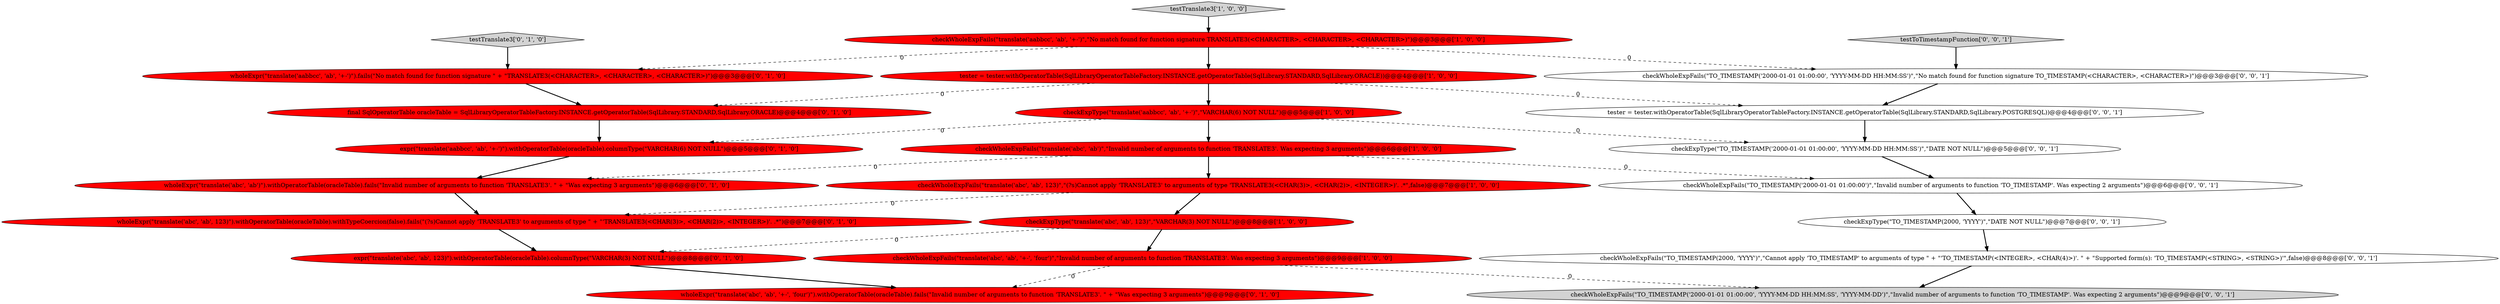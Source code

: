 digraph {
19 [style = filled, label = "checkWholeExpFails(\"TO_TIMESTAMP('2000-01-01 01:00:00', 'YYYY-MM-DD HH:MM:SS')\",\"No match found for function signature TO_TIMESTAMP\(<CHARACTER>, <CHARACTER>\)\")@@@3@@@['0', '0', '1']", fillcolor = white, shape = ellipse image = "AAA0AAABBB3BBB"];
23 [style = filled, label = "tester = tester.withOperatorTable(SqlLibraryOperatorTableFactory.INSTANCE.getOperatorTable(SqlLibrary.STANDARD,SqlLibrary.POSTGRESQL))@@@4@@@['0', '0', '1']", fillcolor = white, shape = ellipse image = "AAA0AAABBB3BBB"];
15 [style = filled, label = "expr(\"translate('abc', 'ab', 123)\").withOperatorTable(oracleTable).columnType(\"VARCHAR(3) NOT NULL\")@@@8@@@['0', '1', '0']", fillcolor = red, shape = ellipse image = "AAA1AAABBB2BBB"];
8 [style = filled, label = "final SqlOperatorTable oracleTable = SqlLibraryOperatorTableFactory.INSTANCE.getOperatorTable(SqlLibrary.STANDARD,SqlLibrary.ORACLE)@@@4@@@['0', '1', '0']", fillcolor = red, shape = ellipse image = "AAA1AAABBB2BBB"];
10 [style = filled, label = "wholeExpr(\"translate('abc', 'ab', '+-', 'four')\").withOperatorTable(oracleTable).fails(\"Invalid number of arguments to function 'TRANSLATE3'. \" + \"Was expecting 3 arguments\")@@@9@@@['0', '1', '0']", fillcolor = red, shape = ellipse image = "AAA1AAABBB2BBB"];
2 [style = filled, label = "checkExpType(\"translate('abc', 'ab', 123)\",\"VARCHAR(3) NOT NULL\")@@@8@@@['1', '0', '0']", fillcolor = red, shape = ellipse image = "AAA1AAABBB1BBB"];
18 [style = filled, label = "checkWholeExpFails(\"TO_TIMESTAMP('2000-01-01 01:00:00', 'YYYY-MM-DD HH:MM:SS', 'YYYY-MM-DD')\",\"Invalid number of arguments to function 'TO_TIMESTAMP'. Was expecting 2 arguments\")@@@9@@@['0', '0', '1']", fillcolor = lightgray, shape = ellipse image = "AAA0AAABBB3BBB"];
5 [style = filled, label = "tester = tester.withOperatorTable(SqlLibraryOperatorTableFactory.INSTANCE.getOperatorTable(SqlLibrary.STANDARD,SqlLibrary.ORACLE))@@@4@@@['1', '0', '0']", fillcolor = red, shape = ellipse image = "AAA1AAABBB1BBB"];
7 [style = filled, label = "testTranslate3['1', '0', '0']", fillcolor = lightgray, shape = diamond image = "AAA0AAABBB1BBB"];
13 [style = filled, label = "wholeExpr(\"translate('abc', 'ab', 123)\").withOperatorTable(oracleTable).withTypeCoercion(false).fails(\"(?s)Cannot apply 'TRANSLATE3' to arguments of type \" + \"'TRANSLATE3\(<CHAR\(3\)>, <CHAR\(2\)>, <INTEGER>\)'\. .*\")@@@7@@@['0', '1', '0']", fillcolor = red, shape = ellipse image = "AAA1AAABBB2BBB"];
20 [style = filled, label = "checkExpType(\"TO_TIMESTAMP(2000, 'YYYY')\",\"DATE NOT NULL\")@@@7@@@['0', '0', '1']", fillcolor = white, shape = ellipse image = "AAA0AAABBB3BBB"];
21 [style = filled, label = "testToTimestampFunction['0', '0', '1']", fillcolor = lightgray, shape = diamond image = "AAA0AAABBB3BBB"];
17 [style = filled, label = "checkWholeExpFails(\"TO_TIMESTAMP('2000-01-01 01:00:00')\",\"Invalid number of arguments to function 'TO_TIMESTAMP'. Was expecting 2 arguments\")@@@6@@@['0', '0', '1']", fillcolor = white, shape = ellipse image = "AAA0AAABBB3BBB"];
9 [style = filled, label = "testTranslate3['0', '1', '0']", fillcolor = lightgray, shape = diamond image = "AAA0AAABBB2BBB"];
4 [style = filled, label = "checkWholeExpFails(\"translate('abc', 'ab')\",\"Invalid number of arguments to function 'TRANSLATE3'. Was expecting 3 arguments\")@@@6@@@['1', '0', '0']", fillcolor = red, shape = ellipse image = "AAA1AAABBB1BBB"];
12 [style = filled, label = "expr(\"translate('aabbcc', 'ab', '+-')\").withOperatorTable(oracleTable).columnType(\"VARCHAR(6) NOT NULL\")@@@5@@@['0', '1', '0']", fillcolor = red, shape = ellipse image = "AAA1AAABBB2BBB"];
1 [style = filled, label = "checkWholeExpFails(\"translate('abc', 'ab', 123)\",\"(?s)Cannot apply 'TRANSLATE3' to arguments of type 'TRANSLATE3\(<CHAR\(3\)>, <CHAR\(2\)>, <INTEGER>\)'\. .*\",false)@@@7@@@['1', '0', '0']", fillcolor = red, shape = ellipse image = "AAA1AAABBB1BBB"];
11 [style = filled, label = "wholeExpr(\"translate('abc', 'ab')\").withOperatorTable(oracleTable).fails(\"Invalid number of arguments to function 'TRANSLATE3'. \" + \"Was expecting 3 arguments\")@@@6@@@['0', '1', '0']", fillcolor = red, shape = ellipse image = "AAA1AAABBB2BBB"];
6 [style = filled, label = "checkWholeExpFails(\"translate('aabbcc', 'ab', '+-')\",\"No match found for function signature TRANSLATE3\(<CHARACTER>, <CHARACTER>, <CHARACTER>\)\")@@@3@@@['1', '0', '0']", fillcolor = red, shape = ellipse image = "AAA1AAABBB1BBB"];
22 [style = filled, label = "checkWholeExpFails(\"TO_TIMESTAMP(2000, 'YYYY')\",\"Cannot apply 'TO_TIMESTAMP' to arguments of type \" + \"'TO_TIMESTAMP\(<INTEGER>, <CHAR\(4\)>\)'\. \" + \"Supported form\(s\): 'TO_TIMESTAMP\(<STRING>, <STRING>\)'\",false)@@@8@@@['0', '0', '1']", fillcolor = white, shape = ellipse image = "AAA0AAABBB3BBB"];
16 [style = filled, label = "checkExpType(\"TO_TIMESTAMP('2000-01-01 01:00:00', 'YYYY-MM-DD HH:MM:SS')\",\"DATE NOT NULL\")@@@5@@@['0', '0', '1']", fillcolor = white, shape = ellipse image = "AAA0AAABBB3BBB"];
14 [style = filled, label = "wholeExpr(\"translate('aabbcc', 'ab', '+-')\").fails(\"No match found for function signature \" + \"TRANSLATE3\(<CHARACTER>, <CHARACTER>, <CHARACTER>\)\")@@@3@@@['0', '1', '0']", fillcolor = red, shape = ellipse image = "AAA1AAABBB2BBB"];
0 [style = filled, label = "checkExpType(\"translate('aabbcc', 'ab', '+-')\",\"VARCHAR(6) NOT NULL\")@@@5@@@['1', '0', '0']", fillcolor = red, shape = ellipse image = "AAA1AAABBB1BBB"];
3 [style = filled, label = "checkWholeExpFails(\"translate('abc', 'ab', '+-', 'four')\",\"Invalid number of arguments to function 'TRANSLATE3'. Was expecting 3 arguments\")@@@9@@@['1', '0', '0']", fillcolor = red, shape = ellipse image = "AAA1AAABBB1BBB"];
15->10 [style = bold, label=""];
23->16 [style = bold, label=""];
21->19 [style = bold, label=""];
4->17 [style = dashed, label="0"];
5->23 [style = dashed, label="0"];
3->18 [style = dashed, label="0"];
2->3 [style = bold, label=""];
12->11 [style = bold, label=""];
0->16 [style = dashed, label="0"];
16->17 [style = bold, label=""];
0->12 [style = dashed, label="0"];
6->14 [style = dashed, label="0"];
20->22 [style = bold, label=""];
2->15 [style = dashed, label="0"];
1->13 [style = dashed, label="0"];
6->5 [style = bold, label=""];
22->18 [style = bold, label=""];
5->0 [style = bold, label=""];
0->4 [style = bold, label=""];
19->23 [style = bold, label=""];
11->13 [style = bold, label=""];
7->6 [style = bold, label=""];
6->19 [style = dashed, label="0"];
9->14 [style = bold, label=""];
5->8 [style = dashed, label="0"];
1->2 [style = bold, label=""];
4->1 [style = bold, label=""];
14->8 [style = bold, label=""];
13->15 [style = bold, label=""];
3->10 [style = dashed, label="0"];
4->11 [style = dashed, label="0"];
8->12 [style = bold, label=""];
17->20 [style = bold, label=""];
}
